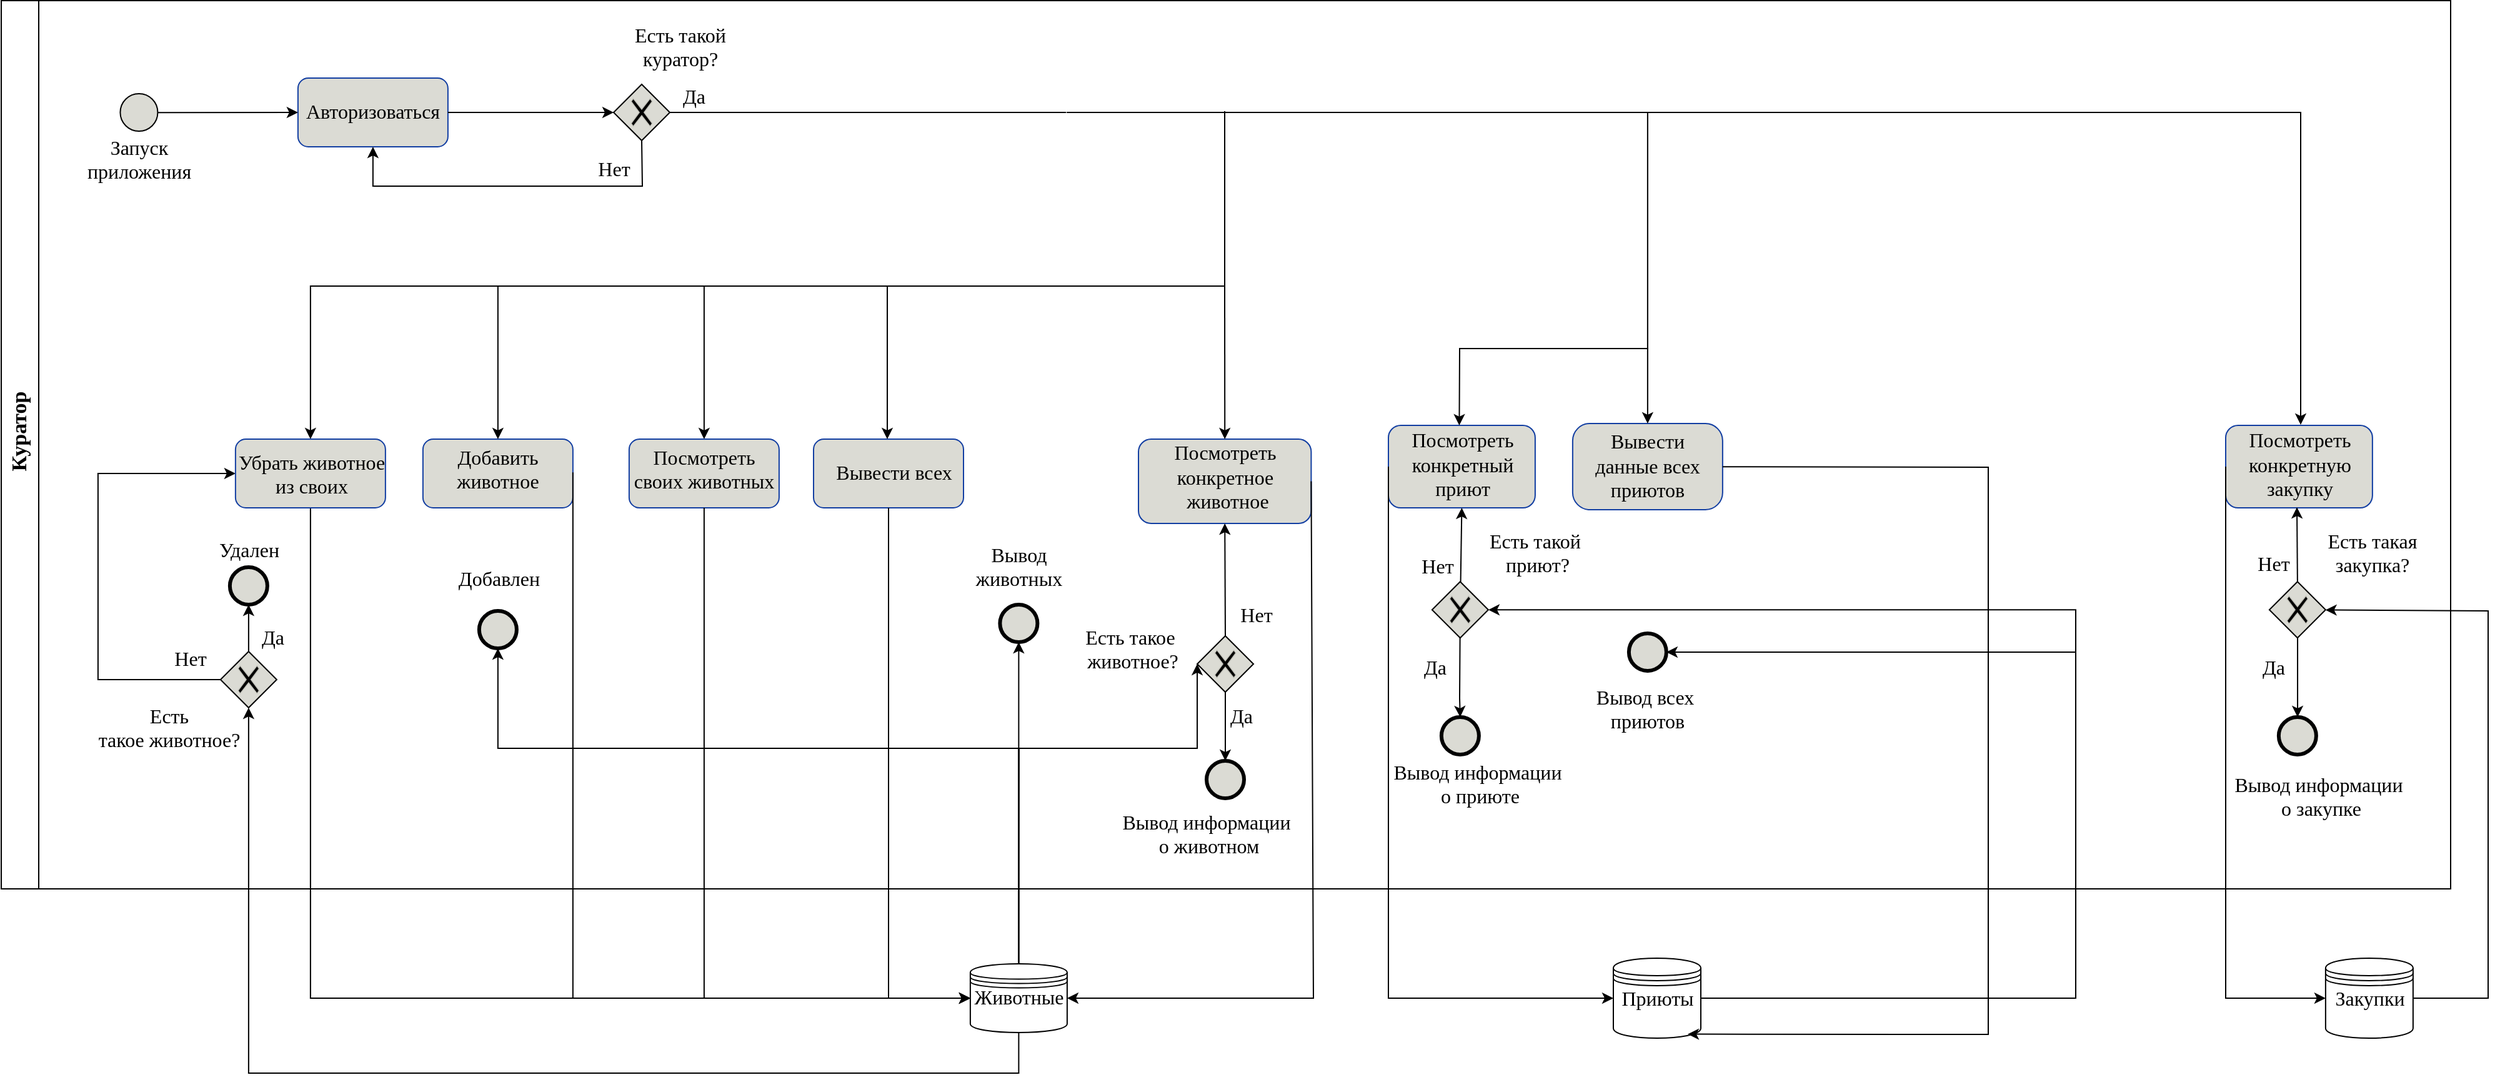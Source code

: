 <mxfile version="21.5.0" type="device">
  <diagram name="Page 2" id="0">
    <mxGraphModel dx="2927" dy="2315" grid="1" gridSize="10" guides="1" tooltips="1" connect="1" arrows="1" fold="1" page="1" pageScale="1" pageWidth="827" pageHeight="1169" math="0" shadow="0">
      <root>
        <mxCell id="0" />
        <mxCell id="1" parent="0" />
        <mxCell id="2" style="graphMlID=n0;shape=swimlane;collapsible=0;swimlaneLine=0;fillColor=#FFFFFF;strokeColor=#000000;strokeWidth=1.0;swimlaneFillColor=#FFFFFF;startSize=30" parent="1" vertex="1">
          <mxGeometry x="-340" y="-108.5" width="1960" height="711.03" as="geometry" />
        </mxCell>
        <mxCell id="0.0.0" style="shape=swimlane;collapsible=0;startSize=23;fillColor=#ffffff;swimlaneLine=0;swimlaneFillColor=#ffffff" parent="2" vertex="1">
          <mxGeometry x="30" width="1930" height="711.03" as="geometry" />
        </mxCell>
        <mxCell id="4" style="graphMlID=n0::n1;gradientDirection=east;shape=mxgraph.bpmn.shape;perimeter=ellipsePerimeter;shadow=0;fillColor=#d4d4ccd4;gradientColor=none;strokeColor=#000000;strokeWidth=1;outline=standard;symbol=general" parent="0.0.0" vertex="1">
          <mxGeometry x="65.221" y="74.5" width="30" height="30" as="geometry" />
        </mxCell>
        <mxCell id="16" style="graphMlID=n0::n13;gradientDirection=east;shape=ext;rounded=1;fillColor=#d4d4ccd4;gradientColor=none;strokeColor=#123ea2;strokeWidth=1.0;symbol=;shadow=0;arcSize=20;" parent="0.0.0" vertex="1">
          <mxGeometry x="1227.44" y="338.5" width="120" height="69" as="geometry" />
        </mxCell>
        <mxCell id="0.0.15.0" value="&lt;font style=&quot;font-size: 16px;&quot;&gt;Вывести&lt;br&gt;данные всех&lt;br&gt;приютов&lt;/font&gt;" style="text;html=1;spacing=0;align=center;fontFamily=dialog;fontSize=12;fontStyle=0;=center;fontColor=#000000;verticalAlign=bottom" parent="16" vertex="1">
          <mxGeometry x="17.916" y="5.704" width="84.168" height="57.591" as="geometry" />
        </mxCell>
        <mxCell id="3ZqbNcOpqPZ2HME0Lx61-83" value="" style="graphMlID=n0::e3;rounded=0;endArrow=classic;strokeColor=#000000;strokeWidth=1.0;startArrow=none;startFill=1;endFill=1;exitX=0;exitY=0.5;exitDx=0;exitDy=0;entryX=0;entryY=0.5;entryDx=0;entryDy=0;" parent="0.0.0" source="26" edge="1">
          <mxGeometry relative="1" as="geometry">
            <mxPoint x="407.441" y="268.5" as="sourcePoint" />
            <mxPoint x="157.441" y="378.5" as="targetPoint" />
            <Array as="points">
              <mxPoint x="47.441" y="543.5" />
              <mxPoint x="47.441" y="378.5" />
            </Array>
          </mxGeometry>
        </mxCell>
        <mxCell id="14" style="graphMlID=n0::n11;gradientDirection=east;shape=ext;rounded=1;fillColor=#d4d4ccd4;gradientColor=none;strokeColor=#123ea2;strokeWidth=1.0;symbol=;shadow=0;fontSize=16;" parent="0.0.0" vertex="1">
          <mxGeometry x="307.441" y="351" width="120" height="55" as="geometry" />
        </mxCell>
        <mxCell id="0.0.13.0" value="&lt;font style=&quot;font-size: 16px;&quot;&gt;Добавить&lt;br&gt;животное&lt;/font&gt;" style="text;html=1;spacing=0;align=center;fontFamily=dialog;fontSize=12;fontStyle=0;=center;fontColor=#000000;verticalAlign=bottom" parent="14" vertex="1">
          <mxGeometry x="27.631" y="11.531" width="64.738" height="31.938" as="geometry" />
        </mxCell>
        <mxCell id="3ZqbNcOpqPZ2HME0Lx61-78" value="" style="graphMlID=n0::e3;rounded=0;endArrow=classic;strokeColor=#000000;strokeWidth=1.0;startArrow=none;startFill=1;endFill=1;entryX=0.5;entryY=0;entryDx=0;entryDy=0;" parent="0.0.0" edge="1">
          <mxGeometry relative="1" as="geometry">
            <mxPoint x="707.441" y="228.5" as="sourcePoint" />
            <mxPoint x="217.441" y="351" as="targetPoint" />
            <Array as="points">
              <mxPoint x="217.441" y="228.5" />
            </Array>
          </mxGeometry>
        </mxCell>
        <mxCell id="3ZqbNcOpqPZ2HME0Lx61-80" value="" style="graphMlID=n0::e3;rounded=0;endArrow=classic;strokeColor=#000000;strokeWidth=1.0;startArrow=none;startFill=1;endFill=1;entryX=0.5;entryY=0;entryDx=0;entryDy=0;" parent="0.0.0" target="13" edge="1">
          <mxGeometry relative="1" as="geometry">
            <mxPoint x="532.441" y="228.5" as="sourcePoint" />
            <mxPoint x="537.44" y="351" as="targetPoint" />
          </mxGeometry>
        </mxCell>
        <mxCell id="3ZqbNcOpqPZ2HME0Lx61-79" value="" style="graphMlID=n0::e3;rounded=0;endArrow=classic;strokeColor=#000000;strokeWidth=1.0;startArrow=none;startFill=1;endFill=1;entryX=0.5;entryY=0;entryDx=0;entryDy=0;" parent="0.0.0" target="14" edge="1">
          <mxGeometry relative="1" as="geometry">
            <mxPoint x="367.441" y="228.5" as="sourcePoint" />
            <mxPoint x="369.441" y="350.48" as="targetPoint" />
          </mxGeometry>
        </mxCell>
        <mxCell id="13" style="graphMlID=n0::n10;gradientDirection=east;shape=ext;rounded=1;fillColor=#d4d4ccd4;gradientColor=none;strokeColor=#123ea2;strokeWidth=1.0;symbol=;shadow=0;" parent="0.0.0" vertex="1">
          <mxGeometry x="472.441" y="351" width="120" height="55" as="geometry" />
        </mxCell>
        <mxCell id="0.0.12.0" value="&lt;font style=&quot;font-size: 16px;&quot;&gt;Посмотреть&lt;br&gt;своих животных&lt;/font&gt;" style="text;html=1;spacing=0;align=center;fontFamily=dialog;fontSize=12;fontStyle=0;=center;fontColor=#000000;verticalAlign=bottom" parent="13" vertex="1">
          <mxGeometry x="4.237" y="11.531" width="111.525" height="31.938" as="geometry" />
        </mxCell>
        <mxCell id="12" style="graphMlID=n0::n9;gradientDirection=east;shape=ext;rounded=1;fillColor=#d4d4ccd4;gradientColor=none;strokeColor=#123ea2;strokeWidth=1.0;symbol=;shadow=0;" parent="0.0.0" vertex="1">
          <mxGeometry x="620.001" y="351" width="120" height="55" as="geometry" />
        </mxCell>
        <mxCell id="0.0.11.0" value="&lt;font style=&quot;font-size: 16px;&quot;&gt;Вывести всех&lt;/font&gt;" style="text;html=1;spacing=0;align=center;fontFamily=dialog;fontSize=12;fontStyle=0;=center;fontColor=#000000;verticalAlign=bottom" parent="12" vertex="1">
          <mxGeometry x="26.89" y="18.26" width="74.76" height="18.47" as="geometry" />
        </mxCell>
        <mxCell id="27" style="graphMlID=n0::n24;gradientDirection=east;shape=mxgraph.bpmn.shape;perimeter=ellipsePerimeter;shadow=0;fillColor=#d4d4ccd4;gradientColor=none;strokeColor=#000000;strokeWidth=3;outline=standard;symbol=general" parent="0.0.0" vertex="1">
          <mxGeometry x="152.941" y="453.5" width="30" height="30" as="geometry" />
        </mxCell>
        <mxCell id="0.0.26.0" value="&lt;font style=&quot;font-size: 16px;&quot;&gt;Удален&lt;/font&gt;" style="text;html=1;spacing=0;align=center;fontFamily=dialog;fontSize=12;fontStyle=0;=center;fontColor=#000000;verticalAlign=bottom" parent="27" vertex="1">
          <mxGeometry x="-9.931" y="-21.969" width="49.861" height="17.969" as="geometry" />
        </mxCell>
        <mxCell id="26" style="graphMlID=n0::n23;gradientDirection=east;shape=mxgraph.bpmn.shape;perimeter=rhombusPerimeter;background=gateway;shadow=0;fillColor=#d4d4ccd4;gradientColor=none;strokeColor=#000000;strokeWidth=1.0;symbol=exclusiveGw" parent="0.0.0" vertex="1">
          <mxGeometry x="145.441" y="521" width="45" height="45" as="geometry" />
        </mxCell>
        <mxCell id="0.0.25.0" value="&lt;font style=&quot;font-size: 16px;&quot;&gt;Есть&lt;br&gt;такое животное?&lt;/font&gt;" style="text;html=1;spacing=0;align=center;fontFamily=dialog;fontSize=12;fontStyle=0;=center;fontColor=#000000;verticalAlign=bottom" parent="26" vertex="1">
          <mxGeometry x="-93.941" y="49" width="104.301" height="31.938" as="geometry" />
        </mxCell>
        <mxCell id="65" value="" style="graphMlID=n0::e19;rounded=0;endArrow=classic;strokeColor=#000000;strokeWidth=1.0;startArrow=none;startFill=1;endFill=1" parent="0.0.0" source="26" target="27" edge="1">
          <mxGeometry relative="1" as="geometry" />
        </mxCell>
        <mxCell id="0.0.47.0" value="&lt;font style=&quot;font-size: 16px;&quot;&gt;Да&lt;/font&gt;" style="text;html=1;spacing=0;align=center;fontFamily=dialog;fontSize=12;fontStyle=0;=center;fontColor=#000000;verticalAlign=bottom" parent="65" vertex="1">
          <mxGeometry y="-8.984" width="20.729" height="17.969" relative="1" as="geometry" />
        </mxCell>
        <mxCell id="64" value="" style="graphMlID=e13;rounded=0;endArrow=classic;strokeColor=#000000;strokeWidth=1.0;startArrow=none;startFill=1;endFill=1" parent="0.0.0" target="26" edge="1">
          <mxGeometry relative="1" as="geometry">
            <Array as="points">
              <mxPoint x="784.191" y="858.5" />
              <mxPoint x="167.941" y="858.5" />
            </Array>
            <mxPoint x="784.191" y="826" as="sourcePoint" />
          </mxGeometry>
        </mxCell>
        <mxCell id="63" value="" style="graphMlID=e12;rounded=0;endArrow=classic;strokeColor=#000000;strokeWidth=1.0;startArrow=none;startFill=1;endFill=1;entryX=0.2;entryY=0.5" parent="0.0.0" edge="1">
          <mxGeometry relative="1" as="geometry">
            <Array as="points">
              <mxPoint x="217.441" y="798.5" />
            </Array>
            <mxPoint x="217.441" y="406" as="sourcePoint" />
            <mxPoint x="745.441" y="798.5" as="targetPoint" />
          </mxGeometry>
        </mxCell>
        <mxCell id="25" style="graphMlID=n0::n22;gradientDirection=east;shape=mxgraph.bpmn.shape;perimeter=ellipsePerimeter;shadow=0;fillColor=#d4d4ccd4;gradientColor=none;strokeColor=#000000;strokeWidth=3;outline=standard;symbol=general" parent="0.0.0" vertex="1">
          <mxGeometry x="352.441" y="488.5" width="30" height="30" as="geometry" />
        </mxCell>
        <mxCell id="oqus-LP69qW0OvQC1mzC-69" value="" style="graphMlID=e8;rounded=0;endArrow=classic;strokeColor=#000000;strokeWidth=1.0;startArrow=none;startFill=1;endFill=1;exitX=0.5;exitY=0;exitDx=0;exitDy=0;entryX=0.5;entryY=1;entryDx=0;entryDy=0;" parent="0.0.0" target="25" edge="1">
          <mxGeometry relative="1" as="geometry">
            <mxPoint x="784.191" y="771" as="sourcePoint" />
            <mxPoint x="794.441" y="523.5" as="targetPoint" />
            <Array as="points">
              <mxPoint x="784.441" y="598.5" />
              <mxPoint x="367.441" y="598.5" />
            </Array>
          </mxGeometry>
        </mxCell>
        <mxCell id="58" value="" style="graphMlID=e9;rounded=0;endArrow=classic;strokeColor=#000000;strokeWidth=1.0;startArrow=none;startFill=1;endFill=1;exitX=1;exitY=0.484;entryX=0.2;entryY=0.5" parent="0.0.0" source="14" edge="1">
          <mxGeometry relative="1" as="geometry">
            <Array as="points">
              <mxPoint x="427.441" y="798.5" />
            </Array>
            <mxPoint x="745.441" y="798.5" as="targetPoint" />
          </mxGeometry>
        </mxCell>
        <mxCell id="51" value="" style="graphMlID=e2;rounded=0;endArrow=classic;strokeColor=#000000;strokeWidth=1.0;startArrow=none;startFill=1;endFill=1;entryX=0.2;entryY=0.5" parent="0.0.0" source="13" edge="1">
          <mxGeometry relative="1" as="geometry">
            <Array as="points">
              <mxPoint x="532.441" y="798.5" />
            </Array>
            <mxPoint x="745.441" y="798.5" as="targetPoint" />
          </mxGeometry>
        </mxCell>
        <mxCell id="56" value="" style="graphMlID=e7;rounded=0;endArrow=classic;strokeColor=#000000;strokeWidth=1.0;startArrow=none;startFill=1;endFill=1" parent="0.0.0" source="12" edge="1">
          <mxGeometry relative="1" as="geometry">
            <Array as="points">
              <mxPoint x="680" y="798.5" />
            </Array>
            <mxPoint x="745.441" y="798.5" as="targetPoint" />
          </mxGeometry>
        </mxCell>
        <mxCell id="22" style="graphMlID=n0::n19;gradientDirection=east;shape=mxgraph.bpmn.shape;perimeter=ellipsePerimeter;shadow=0;fillColor=#d4d4ccd4;gradientColor=none;strokeColor=#000000;strokeWidth=3;outline=standard;symbol=general" parent="0.0.0" vertex="1">
          <mxGeometry x="769.191" y="483.5" width="30" height="30" as="geometry" />
        </mxCell>
        <mxCell id="0.0.21.0" value="&lt;font style=&quot;font-size: 16px;&quot;&gt;Вывод&lt;br&gt;животных&lt;/font&gt;" style="text;html=1;spacing=0;align=center;fontFamily=dialog;fontSize=12;fontStyle=0;=center;fontColor=#000000;verticalAlign=bottom" parent="22" vertex="1">
          <mxGeometry x="-20.899" y="-42.834" width="71.799" height="31.938" as="geometry" />
        </mxCell>
        <mxCell id="15" style="graphMlID=n0::n12;gradientDirection=east;shape=ext;rounded=1;fillColor=#d4d4ccd4;gradientColor=none;strokeColor=#123ea2;strokeWidth=1.0;symbol=;shadow=0;" parent="0.0.0" vertex="1">
          <mxGeometry x="157.441" y="351" width="120" height="55" as="geometry" />
        </mxCell>
        <mxCell id="CQGsc9PKanRE3f7l_Rud-65" style="graphMlID=n0::n10;gradientDirection=east;shape=ext;rounded=1;fillColor=#d4d4ccd4;gradientColor=none;strokeColor=#123ea2;strokeWidth=1.0;symbol=;shadow=0;" parent="0.0.0" vertex="1">
          <mxGeometry x="880" y="351" width="138.21" height="67.5" as="geometry" />
        </mxCell>
        <mxCell id="CQGsc9PKanRE3f7l_Rud-66" value="&lt;font style=&quot;font-size: 16px;&quot;&gt;Посмотреть&lt;br&gt;конкретное&lt;br&gt;&amp;nbsp;животное&lt;/font&gt;" style="text;html=1;spacing=0;align=center;fontFamily=dialog;fontSize=12;fontStyle=0;=center;fontColor=#000000;verticalAlign=bottom" parent="CQGsc9PKanRE3f7l_Rud-65" vertex="1">
          <mxGeometry x="4.88" y="20.152" width="128.449" height="39.196" as="geometry" />
        </mxCell>
        <mxCell id="CQGsc9PKanRE3f7l_Rud-71" style="graphMlID=n0::n15;gradientDirection=east;shape=mxgraph.bpmn.shape;perimeter=rhombusPerimeter;background=gateway;shadow=0;fillColor=#d4d4ccd4;gradientColor=none;strokeColor=#000000;strokeWidth=1.0;symbol=exclusiveGw" parent="0.0.0" vertex="1">
          <mxGeometry x="927.001" y="508.495" width="45" height="45" as="geometry" />
        </mxCell>
        <mxCell id="CQGsc9PKanRE3f7l_Rud-73" value="" style="graphMlID=n0::e14;rounded=0;endArrow=classic;strokeColor=#000000;strokeWidth=1.0;startArrow=none;startFill=1;endFill=1;entryX=0.5;entryY=1;exitX=0.5;exitY=0;exitDx=0;exitDy=0;entryDx=0;entryDy=0;" parent="0.0.0" source="CQGsc9PKanRE3f7l_Rud-71" target="CQGsc9PKanRE3f7l_Rud-65" edge="1">
          <mxGeometry relative="1" as="geometry">
            <mxPoint x="1148" y="475" as="sourcePoint" />
            <mxPoint x="1149" y="416" as="targetPoint" />
          </mxGeometry>
        </mxCell>
        <mxCell id="CQGsc9PKanRE3f7l_Rud-74" value="&lt;font style=&quot;font-size: 16px;&quot;&gt;Нет&lt;/font&gt;" style="text;html=1;spacing=0;align=center;fontFamily=dialog;fontSize=12;fontStyle=0;=center;fontColor=#000000;verticalAlign=bottom" parent="CQGsc9PKanRE3f7l_Rud-73" vertex="1">
          <mxGeometry y="-38.984" width="27.396" height="17.969" relative="1" as="geometry">
            <mxPoint x="-28" y="20" as="offset" />
          </mxGeometry>
        </mxCell>
        <mxCell id="CQGsc9PKanRE3f7l_Rud-76" style="graphMlID=n0::n16;gradientDirection=east;shape=mxgraph.bpmn.shape;perimeter=ellipsePerimeter;shadow=0;fillColor=#d4d4ccd4;gradientColor=none;strokeColor=#000000;strokeWidth=3;outline=standard;symbol=general" parent="0.0.0" vertex="1">
          <mxGeometry x="934.501" y="608.5" width="30" height="30" as="geometry" />
        </mxCell>
        <mxCell id="CQGsc9PKanRE3f7l_Rud-77" value="" style="graphMlID=n0::e15;rounded=0;endArrow=classic;strokeColor=#000000;strokeWidth=1.0;startArrow=none;startFill=1;endFill=1;exitX=0.5;exitY=1;exitDx=0;exitDy=0;entryX=0.5;entryY=0;entryDx=0;entryDy=0;" parent="0.0.0" source="CQGsc9PKanRE3f7l_Rud-71" target="CQGsc9PKanRE3f7l_Rud-76" edge="1">
          <mxGeometry relative="1" as="geometry">
            <mxPoint x="1147" y="520" as="sourcePoint" />
            <mxPoint x="1147" y="584" as="targetPoint" />
            <Array as="points" />
          </mxGeometry>
        </mxCell>
        <mxCell id="CQGsc9PKanRE3f7l_Rud-78" value="&lt;font style=&quot;font-size: 16px;&quot;&gt;Да&lt;/font&gt;" style="text;html=1;spacing=0;align=center;fontFamily=dialog;fontSize=12;fontStyle=0;=center;fontColor=#000000;verticalAlign=bottom" parent="CQGsc9PKanRE3f7l_Rud-77" vertex="1">
          <mxGeometry y="-38.984" width="20.729" height="17.969" relative="1" as="geometry">
            <mxPoint x="41" y="-16" as="offset" />
          </mxGeometry>
        </mxCell>
        <mxCell id="6" style="graphMlID=n0::n3;gradientDirection=east;shape=mxgraph.bpmn.shape;perimeter=rhombusPerimeter;background=gateway;shadow=0;fillColor=#d4d4ccd4;gradientColor=none;strokeColor=#000000;strokeWidth=1.0;symbol=exclusiveGw" parent="0.0.0" vertex="1">
          <mxGeometry x="460.001" y="67" width="45" height="45" as="geometry" />
        </mxCell>
        <mxCell id="0.0.1" style="shape=swimlane;collapsible=0;horizontal=0;startSize=23;fillColor=none;swimlaneLine=0" parent="2" vertex="1">
          <mxGeometry x="30" width="1930" height="711.03" as="geometry" />
        </mxCell>
        <mxCell id="0.0.5.0" value="Есть такой&lt;br&gt;куратор?" style="text;html=1;spacing=0;align=center;fontFamily=dialog;fontSize=16;fontStyle=0;=center;fontColor=#000000;verticalAlign=bottom" parent="0.0.1" vertex="1">
          <mxGeometry x="480.001" y="38.501" width="66.66" height="17.969" as="geometry" />
        </mxCell>
        <mxCell id="3ZqbNcOpqPZ2HME0Lx61-84" value="&lt;font style=&quot;font-size: 16px;&quot;&gt;Нет&lt;/font&gt;" style="text;html=1;spacing=0;align=center;fontFamily=dialog;fontSize=12;fontStyle=0;=center;fontColor=#000000;verticalAlign=bottom" parent="0.0.1" vertex="1">
          <mxGeometry x="107.446" y="518.495" width="27.396" height="17.969" as="geometry" />
        </mxCell>
        <mxCell id="21" style="graphMlID=n0::n18;gradientDirection=east;shape=mxgraph.bpmn.shape;perimeter=ellipsePerimeter;shadow=0;fillColor=#d4d4ccd4;gradientColor=none;strokeColor=#000000;strokeWidth=3;outline=standard;symbol=general" parent="0.0.1" vertex="1">
          <mxGeometry x="1272.441" y="506.46" width="30" height="30" as="geometry" />
        </mxCell>
        <mxCell id="0.0.20.0" value="&lt;font style=&quot;font-size: 16px;&quot;&gt;Вывод всех&amp;nbsp;&lt;br&gt;приютов&lt;br&gt;&lt;/font&gt;" style="text;html=1;spacing=0;align=center;fontFamily=dialog;fontSize=12;fontStyle=0;=center;fontColor=#000000;verticalAlign=bottom" parent="0.0.1" vertex="1">
          <mxGeometry x="1249.084" y="568.501" width="76.715" height="17.969" as="geometry" />
        </mxCell>
        <mxCell id="0.0.24.0" value="&lt;font style=&quot;font-size: 16px;&quot;&gt;Добавлен&lt;/font&gt;" style="text;html=1;spacing=0;align=center;fontFamily=dialog;fontSize=12;fontStyle=0;=center;fontColor=#000000;verticalAlign=bottom" parent="0.0.1" vertex="1">
          <mxGeometry x="327.45" y="454.64" width="80.623" height="17.969" as="geometry" />
        </mxCell>
        <mxCell id="0.0.14.0" value="Убрать животное&lt;br style=&quot;font-size: 16px;&quot;&gt;из своих" style="text;html=1;spacing=0;align=center;fontFamily=dialog;fontSize=16;fontStyle=0;=center;fontColor=#000000;verticalAlign=bottom" parent="0.0.1" vertex="1">
          <mxGeometry x="161.442" y="366.501" width="112.299" height="31.938" as="geometry" />
        </mxCell>
        <mxCell id="0.0.18.0" value="&lt;font style=&quot;font-size: 16px;&quot;&gt;Вывод информации&lt;br&gt;&amp;nbsp;о приюте&lt;/font&gt;" style="text;html=1;spacing=0;align=center;fontFamily=dialog;fontSize=12;fontStyle=0;=center;fontColor=#000000;verticalAlign=bottom" parent="0.0.1" vertex="1">
          <mxGeometry x="1056.524" y="628.501" width="188.834" height="17.969" as="geometry" />
        </mxCell>
        <mxCell id="CQGsc9PKanRE3f7l_Rud-72" value="&lt;font style=&quot;font-size: 16px;&quot;&gt;Есть такое&lt;br&gt;&amp;nbsp;животное?&lt;/font&gt;" style="text;html=1;spacing=0;align=center;fontFamily=dialog;fontSize=12;fontStyle=0;=center;fontColor=#000000;verticalAlign=bottom" parent="0.0.1" vertex="1">
          <mxGeometry x="820.093" y="520.996" width="106.275" height="17.969" as="geometry" />
        </mxCell>
        <mxCell id="CQGsc9PKanRE3f7l_Rud-79" value="&lt;font style=&quot;font-size: 16px;&quot;&gt;Вывод информации&lt;br&gt;&amp;nbsp;о животном&lt;/font&gt;" style="text;html=1;spacing=0;align=center;fontFamily=dialog;fontSize=12;fontStyle=0;=center;fontColor=#000000;verticalAlign=bottom" parent="0.0.1" vertex="1">
          <mxGeometry x="840.004" y="668.501" width="188.834" height="17.969" as="geometry" />
        </mxCell>
        <mxCell id="CuCBVYz9-hGGrL5pX9kN-66" value="Да" style="text;html=1;spacing=0;align=center;fontFamily=dialog;fontSize=16;fontStyle=0;=center;fontColor=#000000;verticalAlign=bottom" parent="0.0.1" vertex="1">
          <mxGeometry x="510.005" y="68.504" width="27.396" height="17.969" as="geometry" />
        </mxCell>
        <mxCell id="0.0.3.0" value="Запуск&lt;br&gt;приложения" style="text;html=1;spacing=0;align=center;fontFamily=dialog;fontSize=16;fontStyle=0;=center;fontColor=#000000;verticalAlign=bottom" parent="0.0.1" vertex="1">
          <mxGeometry x="55.78" y="128.5" width="48.883" height="17.969" as="geometry" />
        </mxCell>
        <mxCell id="i8UmOlES-w-lrmFWFwpb-65" value="" style="graphMlID=n0::e3;rounded=0;endArrow=classic;strokeColor=#000000;strokeWidth=1.0;startArrow=none;startFill=1;endFill=1;exitX=1;exitY=0.5;exitDx=0;exitDy=0;" parent="0.0.1" edge="1">
          <mxGeometry relative="1" as="geometry">
            <mxPoint x="1288.001" y="89.5" as="sourcePoint" />
            <mxPoint x="1810" y="339.5" as="targetPoint" />
            <Array as="points">
              <mxPoint x="1810" y="89.5" />
            </Array>
          </mxGeometry>
        </mxCell>
        <mxCell id="i8UmOlES-w-lrmFWFwpb-80" value="&lt;font style=&quot;font-size: 16px;&quot;&gt;Вывод информации&lt;br&gt;&amp;nbsp;о закупке&lt;/font&gt;" style="text;html=1;spacing=0;align=center;fontFamily=dialog;fontSize=12;fontStyle=0;=center;fontColor=#000000;verticalAlign=bottom" parent="0.0.1" vertex="1">
          <mxGeometry x="1730.004" y="638.501" width="188.834" height="17.969" as="geometry" />
        </mxCell>
        <mxCell id="3" style="graphMlID=n0::n0;gradientDirection=east;shape=ext;rounded=1;fillColor=#d4d4ccd4;gradientColor=none;strokeColor=#123ea2;strokeWidth=1.0;symbol=;shadow=0;" parent="2" vertex="1">
          <mxGeometry x="237.441" y="62" width="120" height="55" as="geometry" />
        </mxCell>
        <mxCell id="0.0.2.0" value="&lt;font style=&quot;font-size: 16px;&quot;&gt;Авторизоваться&lt;/font&gt;" style="text;html=1;spacing=0;align=center;fontFamily=dialog;fontSize=12;fontStyle=0;=center;fontColor=#000000;verticalAlign=bottom" parent="3" vertex="1">
          <mxGeometry x="7.472" y="18.516" width="105.057" height="17.969" as="geometry" />
        </mxCell>
        <mxCell id="17" style="graphMlID=n0::n14;gradientDirection=east;shape=ext;rounded=1;fillColor=#d4d4ccd4;gradientColor=none;strokeColor=#123ea2;strokeWidth=1.0;symbol=;shadow=0;" parent="2" vertex="1">
          <mxGeometry x="1110" y="340" width="117.44" height="66" as="geometry" />
        </mxCell>
        <mxCell id="0.0.16.0" value="&lt;font style=&quot;font-size: 16px;&quot;&gt;Посмотреть&lt;br&gt;конкретный&lt;br&gt;приют&lt;/font&gt;" style="text;html=1;spacing=0;align=center;fontFamily=dialog;fontSize=12;fontStyle=0;=center;fontColor=#000000;verticalAlign=bottom" parent="17" vertex="1">
          <mxGeometry x="19.22" y="5.456" width="79.001" height="55.087" as="geometry" />
        </mxCell>
        <mxCell id="18" style="graphMlID=n0::n15;gradientDirection=east;shape=mxgraph.bpmn.shape;perimeter=rhombusPerimeter;background=gateway;shadow=0;fillColor=#d4d4ccd4;gradientColor=none;strokeColor=#000000;strokeWidth=1.0;symbol=exclusiveGw" parent="2" vertex="1">
          <mxGeometry x="1144.941" y="465.135" width="45" height="45" as="geometry" />
        </mxCell>
        <mxCell id="0.0.17.0" value="&lt;font style=&quot;font-size: 16px;&quot;&gt;Есть такой&lt;br&gt;&amp;nbsp;приют?&lt;/font&gt;" style="text;html=1;spacing=0;align=center;fontFamily=dialog;fontSize=12;fontStyle=0;=center;fontColor=#000000;verticalAlign=bottom" parent="18" vertex="1">
          <mxGeometry x="29.322" y="-21.969" width="106.275" height="17.969" as="geometry" />
        </mxCell>
        <mxCell id="19" style="graphMlID=n0::n16;gradientDirection=east;shape=mxgraph.bpmn.shape;perimeter=ellipsePerimeter;shadow=0;fillColor=#d4d4ccd4;gradientColor=none;strokeColor=#000000;strokeWidth=3;outline=standard;symbol=general" parent="2" vertex="1">
          <mxGeometry x="1152.441" y="573.5" width="30" height="30" as="geometry" />
        </mxCell>
        <mxCell id="0.0.27" value="&lt;font style=&quot;font-size: 17px;&quot;&gt;Куратор&lt;/font&gt;" style="text;html=1;spacing=0;align=center;fontFamily=dialog;fontSize=17;fontStyle=1;=center;fontColor=#000000;verticalAlign=bottom;rotation=270.0" parent="2" vertex="1">
          <mxGeometry x="-6.73" y="334.583" width="41.866" height="21.461" as="geometry" />
        </mxCell>
        <mxCell id="32" value="" style="graphMlID=n0::e0;rounded=0;endArrow=classic;strokeColor=#000000;strokeWidth=1.0;startArrow=none;startFill=1;endFill=1" parent="2" source="4" target="3" edge="1">
          <mxGeometry relative="1" as="geometry" />
        </mxCell>
        <mxCell id="33" value="" style="graphMlID=n0::e1;rounded=0;endArrow=classic;strokeColor=#000000;strokeWidth=1.0;startArrow=none;startFill=1;endFill=1;entryX=0;entryY=0.5;entryDx=0;entryDy=0;" parent="2" source="3" target="6" edge="1">
          <mxGeometry relative="1" as="geometry">
            <mxPoint x="450.441" y="89.5" as="targetPoint" />
          </mxGeometry>
        </mxCell>
        <mxCell id="34" value="" style="graphMlID=n0::e2;rounded=0;endArrow=classic;strokeColor=#000000;strokeWidth=1.0;startArrow=none;startFill=1;endFill=1;exitX=0.5;exitY=1;exitDx=0;exitDy=0;entryX=0.5;entryY=1;entryDx=0;entryDy=0;" parent="2" source="6" target="3" edge="1">
          <mxGeometry relative="1" as="geometry">
            <mxPoint x="357.441" y="218.5" as="targetPoint" />
            <Array as="points">
              <mxPoint x="513" y="148.5" />
              <mxPoint x="297.441" y="148.5" />
            </Array>
          </mxGeometry>
        </mxCell>
        <mxCell id="0.0.30.0" value="Нет" style="text;html=1;spacing=0;align=center;fontFamily=dialog;fontSize=16;fontStyle=0;=center;fontColor=#000000;verticalAlign=bottom" parent="34" vertex="1">
          <mxGeometry x="-0.722" y="8.984" width="27.396" height="17.969" relative="1" as="geometry">
            <mxPoint x="-34" y="-31" as="offset" />
          </mxGeometry>
        </mxCell>
        <mxCell id="48" value="" style="graphMlID=n0::e14;rounded=0;endArrow=classic;strokeColor=#000000;strokeWidth=1.0;startArrow=none;startFill=1;endFill=1;entryX=0.5;entryY=0.739" parent="2" source="18" target="17" edge="1">
          <mxGeometry relative="1" as="geometry" />
        </mxCell>
        <mxCell id="0.0.42.0" value="&lt;font style=&quot;font-size: 16px;&quot;&gt;Нет&lt;/font&gt;" style="text;html=1;spacing=0;align=center;fontFamily=dialog;fontSize=12;fontStyle=0;=center;fontColor=#000000;verticalAlign=bottom" parent="48" vertex="1">
          <mxGeometry y="-38.984" width="27.396" height="17.969" relative="1" as="geometry">
            <mxPoint x="-72" y="8" as="offset" />
          </mxGeometry>
        </mxCell>
        <mxCell id="49" value="" style="graphMlID=n0::e15;rounded=0;endArrow=classic;strokeColor=#000000;strokeWidth=1.0;startArrow=none;startFill=1;endFill=1" parent="2" source="18" target="19" edge="1">
          <mxGeometry relative="1" as="geometry">
            <Array as="points">
              <mxPoint x="1167" y="558.5" />
            </Array>
          </mxGeometry>
        </mxCell>
        <mxCell id="0.0.43.0" value="&lt;font style=&quot;font-size: 16px;&quot;&gt;Да&lt;/font&gt;" style="text;html=1;spacing=0;align=center;fontFamily=dialog;fontSize=12;fontStyle=0;=center;fontColor=#000000;verticalAlign=bottom" parent="49" vertex="1">
          <mxGeometry y="-38.984" width="20.729" height="17.969" relative="1" as="geometry">
            <mxPoint x="9" y="-16" as="offset" />
          </mxGeometry>
        </mxCell>
        <mxCell id="3ZqbNcOpqPZ2HME0Lx61-73" value="" style="graphMlID=n0::e3;rounded=0;endArrow=classic;strokeColor=#000000;strokeWidth=1.0;startArrow=none;startFill=1;endFill=1;exitX=1;exitY=0.5;exitDx=0;exitDy=0;entryX=0.5;entryY=0;entryDx=0;entryDy=0;" parent="2" target="16" edge="1">
          <mxGeometry relative="1" as="geometry">
            <mxPoint x="852.441" y="89.5" as="sourcePoint" />
            <mxPoint x="1317.441" y="201" as="targetPoint" />
            <Array as="points">
              <mxPoint x="1317.441" y="89.5" />
            </Array>
          </mxGeometry>
        </mxCell>
        <mxCell id="29" style="graphMlID=n2;gradientDirection=east;shape=datastore;strokeWidth=1.0;symbol=datastore;shadow=0;" parent="1" vertex="1">
          <mxGeometry x="950" y="658" width="70" height="64" as="geometry" />
        </mxCell>
        <mxCell id="0.2.0" value="&lt;font style=&quot;font-size: 16px;&quot;&gt;Приюты&lt;/font&gt;" style="text;html=1;spacing=0;align=center;fontFamily=dialog;fontSize=12;fontStyle=0;=center;fontColor=#000000;verticalAlign=bottom" parent="29" vertex="1">
          <mxGeometry x="4.745" y="21.545" width="60.509" height="20.909" as="geometry" />
        </mxCell>
        <mxCell id="30" style="graphMlID=n3;gradientDirection=east;shape=datastore;strokeWidth=1.0;symbol=datastore;shadow=0;" parent="1" vertex="1">
          <mxGeometry x="435.44" y="662.5" width="77.5" height="55" as="geometry" />
        </mxCell>
        <mxCell id="0.3.0" value="&lt;font style=&quot;font-size: 16px;&quot;&gt;Животные&lt;/font&gt;" style="text;html=1;spacing=0;align=center;fontFamily=dialog;fontSize=12;fontStyle=0;=center;fontColor=#000000;verticalAlign=bottom" parent="30" vertex="1">
          <mxGeometry x="4.731" y="18.516" width="68.037" height="17.969" as="geometry" />
        </mxCell>
        <mxCell id="53" value="" style="graphMlID=e4;rounded=0;endArrow=classic;strokeColor=#000000;strokeWidth=1.0;startArrow=none;startFill=1;endFill=1;entryX=0.85;entryY=0.95;entryDx=0;entryDy=0;entryPerimeter=0;" parent="1" source="16" target="29" edge="1">
          <mxGeometry relative="1" as="geometry">
            <Array as="points">
              <mxPoint x="1250" y="265" />
              <mxPoint x="1250" y="719" />
            </Array>
          </mxGeometry>
        </mxCell>
        <mxCell id="54" value="" style="graphMlID=e5;rounded=0;endArrow=classic;strokeColor=#000000;strokeWidth=1.0;startArrow=none;startFill=1;endFill=1;exitX=1;exitY=0.5;exitDx=0;exitDy=0;" parent="1" source="29" target="21" edge="1">
          <mxGeometry relative="1" as="geometry">
            <Array as="points">
              <mxPoint x="1320" y="690" />
              <mxPoint x="1320" y="413" />
            </Array>
            <mxPoint x="1290" y="-220" as="sourcePoint" />
          </mxGeometry>
        </mxCell>
        <mxCell id="55" value="" style="graphMlID=e6;rounded=0;endArrow=classic;strokeColor=#000000;strokeWidth=1.0;startArrow=none;startFill=1;endFill=1;exitX=1;exitY=0.5;exitDx=0;exitDy=0;" parent="1" source="29" target="18" edge="1">
          <mxGeometry relative="1" as="geometry">
            <Array as="points">
              <mxPoint x="1320" y="690" />
              <mxPoint x="1320" y="379.135" />
            </Array>
            <mxPoint x="1340" y="-240" as="sourcePoint" />
          </mxGeometry>
        </mxCell>
        <mxCell id="57" value="" style="graphMlID=e8;rounded=0;endArrow=classic;strokeColor=#000000;strokeWidth=1.0;startArrow=none;startFill=1;endFill=1" parent="1" source="30" target="22" edge="1">
          <mxGeometry relative="1" as="geometry" />
        </mxCell>
        <mxCell id="3ZqbNcOpqPZ2HME0Lx61-75" value="" style="graphMlID=n0::e3;rounded=0;endArrow=classic;strokeColor=#000000;strokeWidth=1.0;startArrow=none;startFill=1;endFill=1;entryX=0.5;entryY=0;entryDx=0;entryDy=0;" parent="1" edge="1">
          <mxGeometry relative="1" as="geometry">
            <mxPoint x="639" y="-20" as="sourcePoint" />
            <mxPoint x="369.001" y="242.5" as="targetPoint" />
            <Array as="points">
              <mxPoint x="639" y="120" />
              <mxPoint x="369" y="120" />
            </Array>
          </mxGeometry>
        </mxCell>
        <mxCell id="oqus-LP69qW0OvQC1mzC-67" value="" style="graphMlID=n0::e3;rounded=0;endArrow=classic;strokeColor=#000000;strokeWidth=1.0;startArrow=none;startFill=1;endFill=1;entryX=0.5;entryY=0;entryDx=0;entryDy=0;" parent="1" edge="1">
          <mxGeometry relative="1" as="geometry">
            <mxPoint x="978" y="170" as="sourcePoint" />
            <mxPoint x="826.72" y="231.5" as="targetPoint" />
            <Array as="points">
              <mxPoint x="827" y="170" />
            </Array>
          </mxGeometry>
        </mxCell>
        <mxCell id="oqus-LP69qW0OvQC1mzC-70" value="" style="graphMlID=e0;rounded=0;endArrow=classic;strokeColor=#000000;strokeWidth=1.0;startArrow=none;startFill=1;endFill=1;entryX=0;entryY=0.5;entryDx=0;entryDy=0;exitX=0;exitY=0.5;exitDx=0;exitDy=0;" parent="1" source="17" target="29" edge="1">
          <mxGeometry relative="1" as="geometry">
            <mxPoint x="208" y="-24" as="sourcePoint" />
            <mxPoint x="208" y="-136" as="targetPoint" />
            <Array as="points">
              <mxPoint x="770" y="265" />
              <mxPoint x="770" y="690" />
            </Array>
          </mxGeometry>
        </mxCell>
        <mxCell id="CQGsc9PKanRE3f7l_Rud-67" value="" style="graphMlID=n0::e3;rounded=0;endArrow=classic;strokeColor=#000000;strokeWidth=1.0;startArrow=none;startFill=1;endFill=1;entryX=0.5;entryY=0;entryDx=0;entryDy=0;" parent="1" target="CQGsc9PKanRE3f7l_Rud-65" edge="1">
          <mxGeometry relative="1" as="geometry">
            <mxPoint x="639" y="120" as="sourcePoint" />
            <mxPoint x="567.545" y="236.25" as="targetPoint" />
          </mxGeometry>
        </mxCell>
        <mxCell id="CQGsc9PKanRE3f7l_Rud-68" value="" style="graphMlID=e7;rounded=0;endArrow=classic;strokeColor=#000000;strokeWidth=1.0;startArrow=none;startFill=1;endFill=1;exitX=1;exitY=0.5;exitDx=0;exitDy=0;entryX=1;entryY=0.5;entryDx=0;entryDy=0;" parent="1" source="CQGsc9PKanRE3f7l_Rud-65" target="30" edge="1">
          <mxGeometry relative="1" as="geometry">
            <Array as="points">
              <mxPoint x="710" y="690" />
            </Array>
            <mxPoint x="518" y="700" as="targetPoint" />
            <mxPoint x="481.559" y="307.5" as="sourcePoint" />
          </mxGeometry>
        </mxCell>
        <mxCell id="CQGsc9PKanRE3f7l_Rud-70" value="" style="graphMlID=e8;rounded=0;endArrow=classic;strokeColor=#000000;strokeWidth=1.0;startArrow=none;startFill=1;endFill=1;exitX=0.5;exitY=0;exitDx=0;exitDy=0;entryX=0;entryY=0.5;entryDx=0;entryDy=0;" parent="1" source="30" target="CQGsc9PKanRE3f7l_Rud-71" edge="1">
          <mxGeometry relative="1" as="geometry">
            <mxPoint x="484.191" y="672.5" as="sourcePoint" />
            <mxPoint x="67" y="420.5" as="targetPoint" />
            <Array as="points">
              <mxPoint x="474" y="490" />
              <mxPoint x="617" y="490" />
            </Array>
          </mxGeometry>
        </mxCell>
        <mxCell id="CuCBVYz9-hGGrL5pX9kN-65" value="" style="endArrow=none;html=1;rounded=0;exitX=1;exitY=0.5;exitDx=0;exitDy=0;" parent="1" source="6" edge="1">
          <mxGeometry width="50" height="50" relative="1" as="geometry">
            <mxPoint x="281.941" y="-19" as="sourcePoint" />
            <mxPoint x="512" y="-19" as="targetPoint" />
          </mxGeometry>
        </mxCell>
        <mxCell id="i8UmOlES-w-lrmFWFwpb-66" style="graphMlID=n0::n14;gradientDirection=east;shape=ext;rounded=1;fillColor=#d4d4ccd4;gradientColor=none;strokeColor=#123ea2;strokeWidth=1.0;symbol=;shadow=0;" parent="1" vertex="1">
          <mxGeometry x="1440" y="231.5" width="117.44" height="66" as="geometry" />
        </mxCell>
        <mxCell id="i8UmOlES-w-lrmFWFwpb-67" value="&lt;font style=&quot;font-size: 16px;&quot;&gt;Посмотреть&lt;br&gt;конкретную&lt;br&gt;закупку&lt;br&gt;&lt;/font&gt;" style="text;html=1;spacing=0;align=center;fontFamily=dialog;fontSize=12;fontStyle=0;=center;fontColor=#000000;verticalAlign=bottom" parent="i8UmOlES-w-lrmFWFwpb-66" vertex="1">
          <mxGeometry x="19.22" y="5.456" width="79.001" height="55.087" as="geometry" />
        </mxCell>
        <mxCell id="i8UmOlES-w-lrmFWFwpb-68" style="graphMlID=n0::n15;gradientDirection=east;shape=mxgraph.bpmn.shape;perimeter=rhombusPerimeter;background=gateway;shadow=0;fillColor=#d4d4ccd4;gradientColor=none;strokeColor=#000000;strokeWidth=1.0;symbol=exclusiveGw" parent="1" vertex="1">
          <mxGeometry x="1474.941" y="356.635" width="45" height="45" as="geometry" />
        </mxCell>
        <mxCell id="i8UmOlES-w-lrmFWFwpb-69" value="&lt;font style=&quot;font-size: 16px;&quot;&gt;Есть такая&lt;br&gt;закупка?&lt;/font&gt;" style="text;html=1;spacing=0;align=center;fontFamily=dialog;fontSize=12;fontStyle=0;=center;fontColor=#000000;verticalAlign=bottom" parent="i8UmOlES-w-lrmFWFwpb-68" vertex="1">
          <mxGeometry x="29.322" y="-21.969" width="106.275" height="17.969" as="geometry" />
        </mxCell>
        <mxCell id="i8UmOlES-w-lrmFWFwpb-70" style="graphMlID=n0::n16;gradientDirection=east;shape=mxgraph.bpmn.shape;perimeter=ellipsePerimeter;shadow=0;fillColor=#d4d4ccd4;gradientColor=none;strokeColor=#000000;strokeWidth=3;outline=standard;symbol=general" parent="1" vertex="1">
          <mxGeometry x="1482.441" y="465" width="30" height="30" as="geometry" />
        </mxCell>
        <mxCell id="i8UmOlES-w-lrmFWFwpb-71" style="graphMlID=n2;gradientDirection=east;shape=datastore;strokeWidth=1.0;symbol=datastore;shadow=0;" parent="1" vertex="1">
          <mxGeometry x="1519.94" y="658" width="70" height="64" as="geometry" />
        </mxCell>
        <mxCell id="i8UmOlES-w-lrmFWFwpb-72" value="&lt;font style=&quot;font-size: 16px;&quot;&gt;Закупки&lt;/font&gt;" style="text;html=1;spacing=0;align=center;fontFamily=dialog;fontSize=12;fontStyle=0;=center;fontColor=#000000;verticalAlign=bottom" parent="i8UmOlES-w-lrmFWFwpb-71" vertex="1">
          <mxGeometry x="4.745" y="21.545" width="60.509" height="20.909" as="geometry" />
        </mxCell>
        <mxCell id="i8UmOlES-w-lrmFWFwpb-73" value="" style="graphMlID=e6;rounded=0;endArrow=classic;strokeColor=#000000;strokeWidth=1.0;startArrow=none;startFill=1;endFill=1;exitX=1;exitY=0.5;exitDx=0;exitDy=0;" parent="1" source="i8UmOlES-w-lrmFWFwpb-71" target="i8UmOlES-w-lrmFWFwpb-68" edge="1">
          <mxGeometry relative="1" as="geometry">
            <Array as="points">
              <mxPoint x="1650" y="690" />
              <mxPoint x="1650" y="380" />
            </Array>
            <mxPoint x="2010" y="-240" as="sourcePoint" />
          </mxGeometry>
        </mxCell>
        <mxCell id="i8UmOlES-w-lrmFWFwpb-74" value="" style="graphMlID=e0;rounded=0;endArrow=classic;strokeColor=#000000;strokeWidth=1.0;startArrow=none;startFill=1;endFill=1;entryX=0;entryY=0.5;entryDx=0;entryDy=0;exitX=0;exitY=0.5;exitDx=0;exitDy=0;" parent="1" source="i8UmOlES-w-lrmFWFwpb-66" target="i8UmOlES-w-lrmFWFwpb-71" edge="1">
          <mxGeometry relative="1" as="geometry">
            <mxPoint x="878" y="-24" as="sourcePoint" />
            <mxPoint x="878" y="-136" as="targetPoint" />
            <Array as="points">
              <mxPoint x="1440" y="265" />
              <mxPoint x="1440" y="690" />
            </Array>
          </mxGeometry>
        </mxCell>
        <mxCell id="i8UmOlES-w-lrmFWFwpb-75" value="" style="graphMlID=n0::e14;rounded=0;endArrow=classic;strokeColor=#000000;strokeWidth=1.0;startArrow=none;startFill=1;endFill=1;exitX=0.5;exitY=0;exitDx=0;exitDy=0;" parent="1" source="i8UmOlES-w-lrmFWFwpb-68" edge="1">
          <mxGeometry relative="1" as="geometry">
            <mxPoint x="1497.441" y="353.635" as="sourcePoint" />
            <mxPoint x="1497" y="297" as="targetPoint" />
          </mxGeometry>
        </mxCell>
        <mxCell id="i8UmOlES-w-lrmFWFwpb-76" value="&lt;font style=&quot;font-size: 16px;&quot;&gt;Нет&lt;/font&gt;" style="text;html=1;spacing=0;align=center;fontFamily=dialog;fontSize=12;fontStyle=0;=center;fontColor=#000000;verticalAlign=bottom" parent="i8UmOlES-w-lrmFWFwpb-75" vertex="1">
          <mxGeometry y="-38.984" width="27.396" height="17.969" relative="1" as="geometry">
            <mxPoint x="-72" y="8" as="offset" />
          </mxGeometry>
        </mxCell>
        <mxCell id="i8UmOlES-w-lrmFWFwpb-77" value="" style="graphMlID=n0::e15;rounded=0;endArrow=classic;strokeColor=#000000;strokeWidth=1.0;startArrow=none;startFill=1;endFill=1" parent="1" edge="1">
          <mxGeometry relative="1" as="geometry">
            <Array as="points">
              <mxPoint x="1497.53" y="449.5" />
            </Array>
            <mxPoint x="1497.53" y="401" as="sourcePoint" />
            <mxPoint x="1497.53" y="465" as="targetPoint" />
          </mxGeometry>
        </mxCell>
        <mxCell id="i8UmOlES-w-lrmFWFwpb-78" value="&lt;font style=&quot;font-size: 16px;&quot;&gt;Да&lt;/font&gt;" style="text;html=1;spacing=0;align=center;fontFamily=dialog;fontSize=12;fontStyle=0;=center;fontColor=#000000;verticalAlign=bottom" parent="i8UmOlES-w-lrmFWFwpb-77" vertex="1">
          <mxGeometry y="-38.984" width="20.729" height="17.969" relative="1" as="geometry">
            <mxPoint x="9" y="-16" as="offset" />
          </mxGeometry>
        </mxCell>
      </root>
    </mxGraphModel>
  </diagram>
</mxfile>
